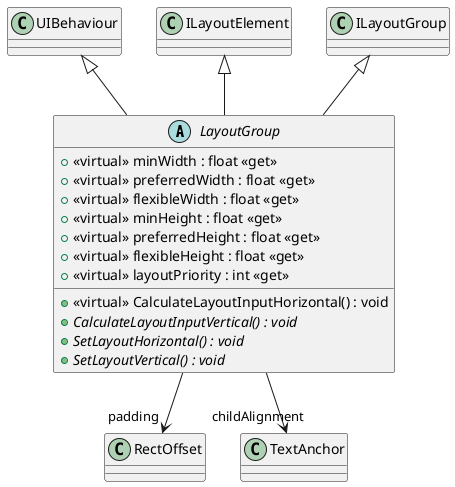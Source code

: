 @startuml
abstract class LayoutGroup {
    + <<virtual>> CalculateLayoutInputHorizontal() : void
    + {abstract} CalculateLayoutInputVertical() : void
    + <<virtual>> minWidth : float <<get>>
    + <<virtual>> preferredWidth : float <<get>>
    + <<virtual>> flexibleWidth : float <<get>>
    + <<virtual>> minHeight : float <<get>>
    + <<virtual>> preferredHeight : float <<get>>
    + <<virtual>> flexibleHeight : float <<get>>
    + <<virtual>> layoutPriority : int <<get>>
    + {abstract} SetLayoutHorizontal() : void
    + {abstract} SetLayoutVertical() : void
}
UIBehaviour <|-- LayoutGroup
ILayoutElement <|-- LayoutGroup
ILayoutGroup <|-- LayoutGroup
LayoutGroup --> "padding" RectOffset
LayoutGroup --> "childAlignment" TextAnchor
@enduml
